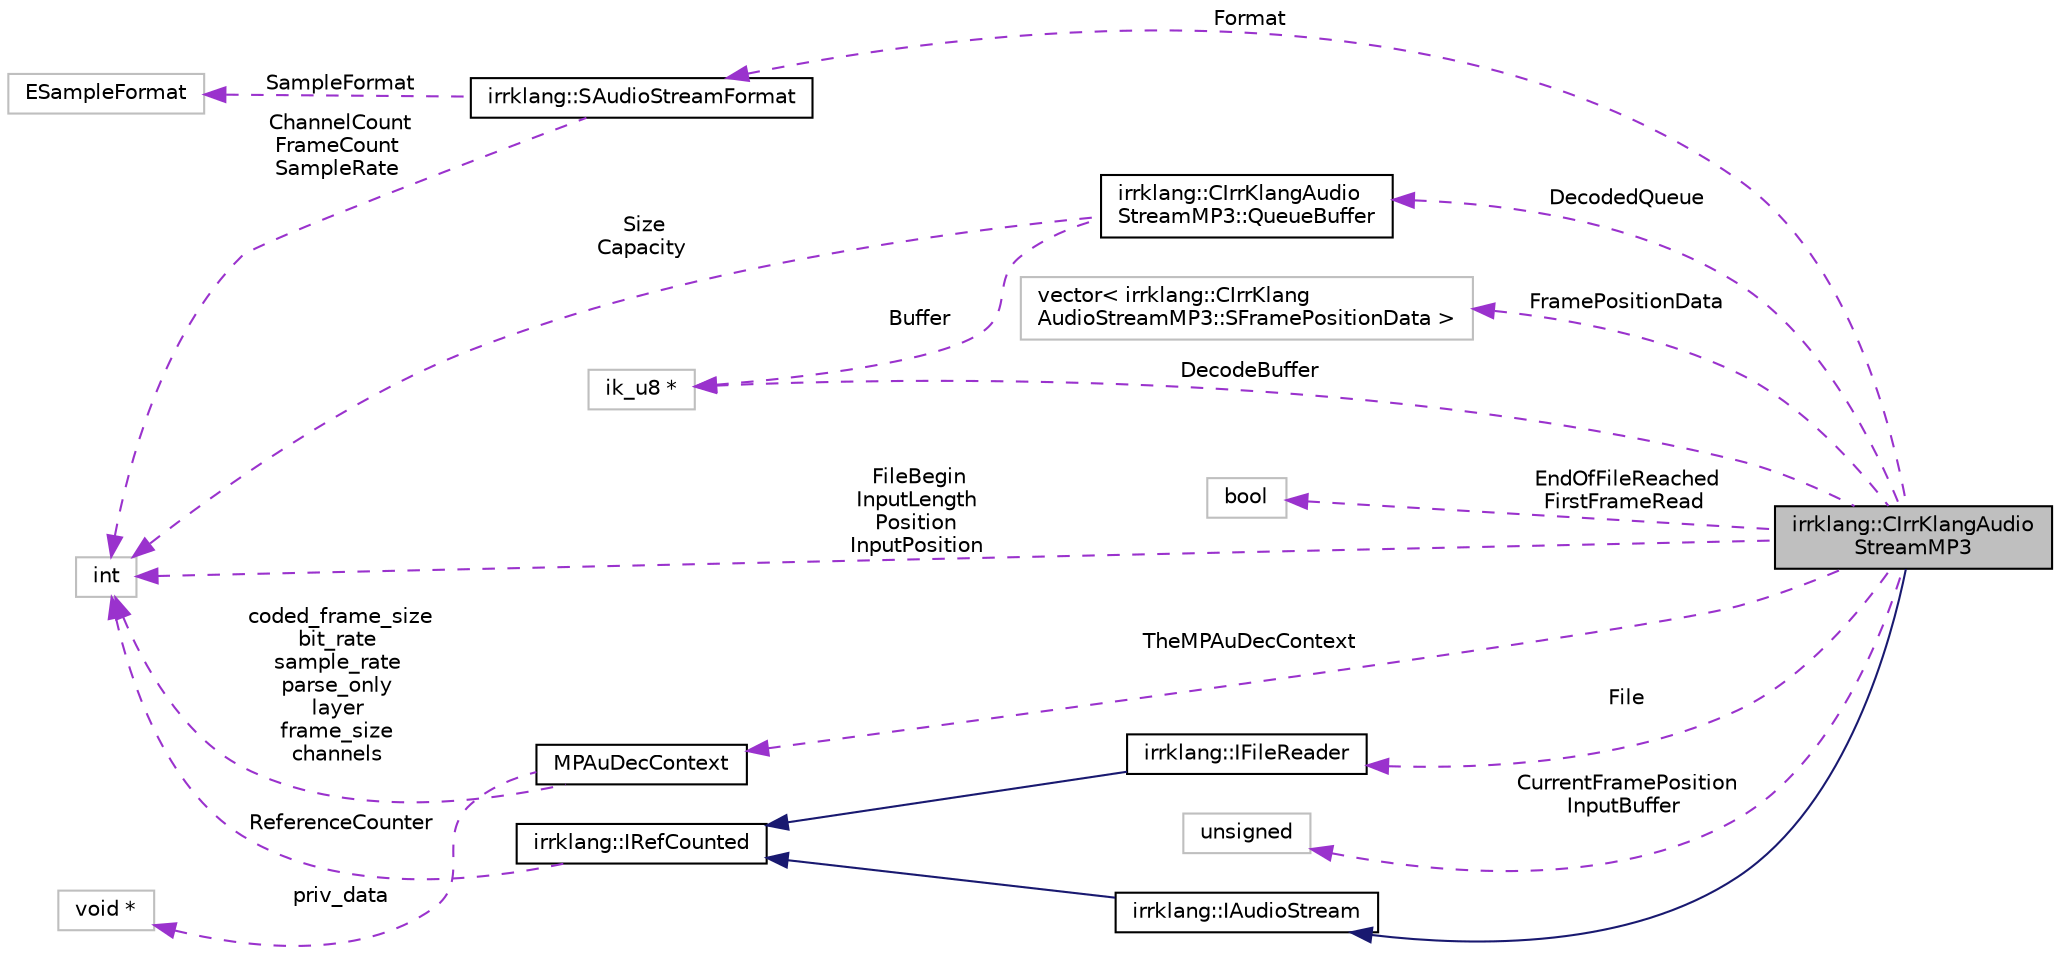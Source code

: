 digraph "irrklang::CIrrKlangAudioStreamMP3"
{
  bgcolor="transparent";
  edge [fontname="Helvetica",fontsize="10",labelfontname="Helvetica",labelfontsize="10"];
  node [fontname="Helvetica",fontsize="10",shape=record];
  rankdir="LR";
  Node1 [label="irrklang::CIrrKlangAudio\lStreamMP3",height=0.2,width=0.4,color="black", fillcolor="grey75", style="filled", fontcolor="black"];
  Node2 -> Node1 [dir="back",color="midnightblue",fontsize="10",style="solid",fontname="Helvetica"];
  Node2 [label="irrklang::IAudioStream",height=0.2,width=0.4,color="black",URL="$classirrklang_1_1IAudioStream.html",tooltip="Reads and decodes audio data into an usable audio stream for the ISoundEngine. "];
  Node3 -> Node2 [dir="back",color="midnightblue",fontsize="10",style="solid",fontname="Helvetica"];
  Node3 [label="irrklang::IRefCounted",height=0.2,width=0.4,color="black",URL="$classirrklang_1_1IRefCounted.html",tooltip="Base class of most objects of the irrKlang. "];
  Node4 -> Node3 [dir="back",color="darkorchid3",fontsize="10",style="dashed",label=" ReferenceCounter" ,fontname="Helvetica"];
  Node4 [label="int",height=0.2,width=0.4,color="grey75"];
  Node5 -> Node1 [dir="back",color="darkorchid3",fontsize="10",style="dashed",label=" FramePositionData" ,fontname="Helvetica"];
  Node5 [label="vector\< irrklang::CIrrKlang\lAudioStreamMP3::SFramePositionData \>",height=0.2,width=0.4,color="grey75"];
  Node6 -> Node1 [dir="back",color="darkorchid3",fontsize="10",style="dashed",label=" TheMPAuDecContext" ,fontname="Helvetica"];
  Node6 [label="MPAuDecContext",height=0.2,width=0.4,color="black",URL="$structMPAuDecContext.html"];
  Node4 -> Node6 [dir="back",color="darkorchid3",fontsize="10",style="dashed",label=" coded_frame_size\nbit_rate\nsample_rate\nparse_only\nlayer\nframe_size\nchannels" ,fontname="Helvetica"];
  Node7 -> Node6 [dir="back",color="darkorchid3",fontsize="10",style="dashed",label=" priv_data" ,fontname="Helvetica"];
  Node7 [label="void *",height=0.2,width=0.4,color="grey75"];
  Node4 -> Node1 [dir="back",color="darkorchid3",fontsize="10",style="dashed",label=" FileBegin\nInputLength\nPosition\nInputPosition" ,fontname="Helvetica"];
  Node8 -> Node1 [dir="back",color="darkorchid3",fontsize="10",style="dashed",label=" EndOfFileReached\nFirstFrameRead" ,fontname="Helvetica"];
  Node8 [label="bool",height=0.2,width=0.4,color="grey75"];
  Node9 -> Node1 [dir="back",color="darkorchid3",fontsize="10",style="dashed",label=" Format" ,fontname="Helvetica"];
  Node9 [label="irrklang::SAudioStreamFormat",height=0.2,width=0.4,color="black",URL="$structirrklang_1_1SAudioStreamFormat.html",tooltip="structure describing an audio stream format with helper functions "];
  Node10 -> Node9 [dir="back",color="darkorchid3",fontsize="10",style="dashed",label=" SampleFormat" ,fontname="Helvetica"];
  Node10 [label="ESampleFormat",height=0.2,width=0.4,color="grey75"];
  Node4 -> Node9 [dir="back",color="darkorchid3",fontsize="10",style="dashed",label=" ChannelCount\nFrameCount\nSampleRate" ,fontname="Helvetica"];
  Node11 -> Node1 [dir="back",color="darkorchid3",fontsize="10",style="dashed",label=" DecodeBuffer" ,fontname="Helvetica"];
  Node11 [label="ik_u8 *",height=0.2,width=0.4,color="grey75"];
  Node12 -> Node1 [dir="back",color="darkorchid3",fontsize="10",style="dashed",label=" DecodedQueue" ,fontname="Helvetica"];
  Node12 [label="irrklang::CIrrKlangAudio\lStreamMP3::QueueBuffer",height=0.2,width=0.4,color="black",URL="$classirrklang_1_1CIrrKlangAudioStreamMP3_1_1QueueBuffer.html"];
  Node4 -> Node12 [dir="back",color="darkorchid3",fontsize="10",style="dashed",label=" Size\nCapacity" ,fontname="Helvetica"];
  Node11 -> Node12 [dir="back",color="darkorchid3",fontsize="10",style="dashed",label=" Buffer" ,fontname="Helvetica"];
  Node13 -> Node1 [dir="back",color="darkorchid3",fontsize="10",style="dashed",label=" CurrentFramePosition\nInputBuffer" ,fontname="Helvetica"];
  Node13 [label="unsigned",height=0.2,width=0.4,color="grey75"];
  Node14 -> Node1 [dir="back",color="darkorchid3",fontsize="10",style="dashed",label=" File" ,fontname="Helvetica"];
  Node14 [label="irrklang::IFileReader",height=0.2,width=0.4,color="black",URL="$classirrklang_1_1IFileReader.html",tooltip="Interface providing read acess to a file. "];
  Node3 -> Node14 [dir="back",color="midnightblue",fontsize="10",style="solid",fontname="Helvetica"];
}
